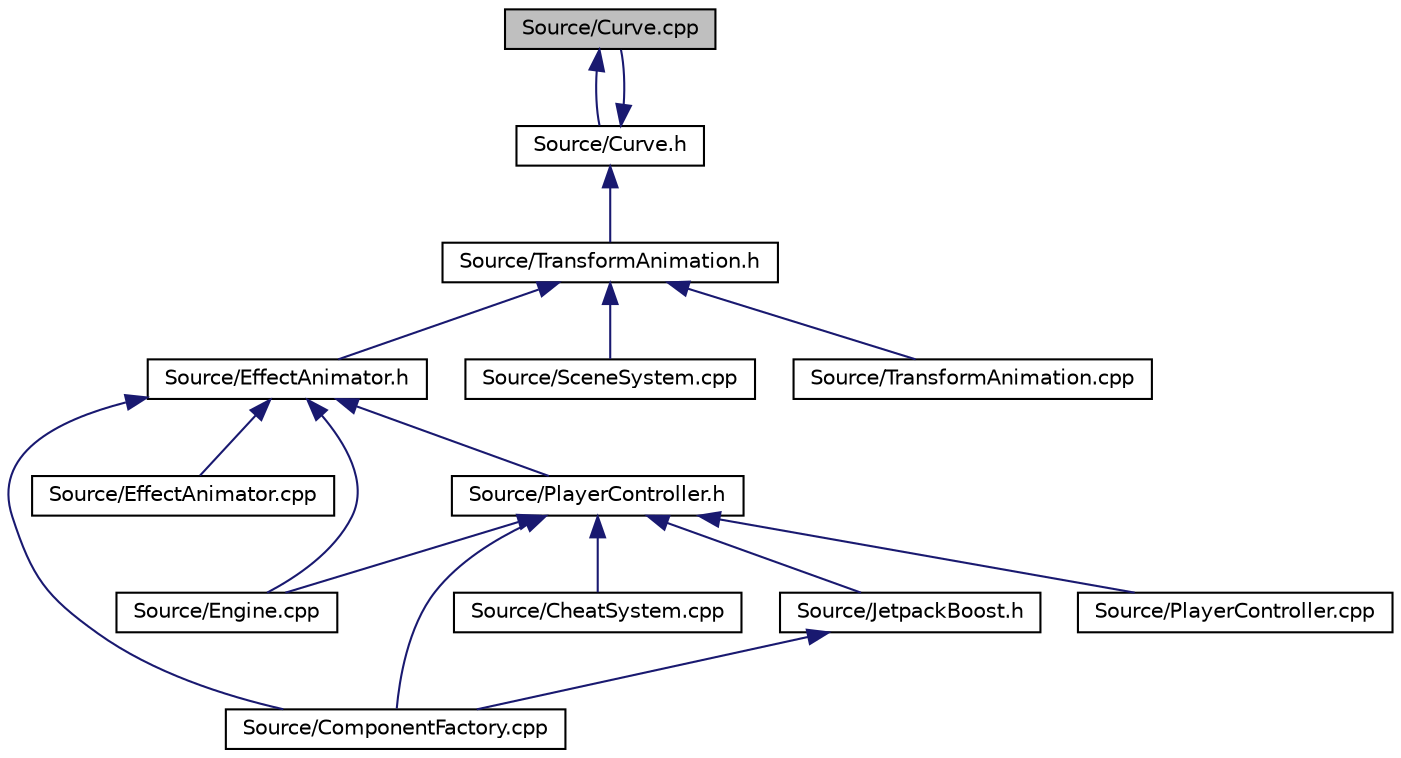 digraph "Source/Curve.cpp"
{
 // LATEX_PDF_SIZE
  edge [fontname="Helvetica",fontsize="10",labelfontname="Helvetica",labelfontsize="10"];
  node [fontname="Helvetica",fontsize="10",shape=record];
  Node1 [label="Source/Curve.cpp",height=0.2,width=0.4,color="black", fillcolor="grey75", style="filled", fontcolor="black",tooltip="class for interpolating between sequences of values"];
  Node1 -> Node2 [dir="back",color="midnightblue",fontsize="10",style="solid",fontname="Helvetica"];
  Node2 [label="Source/Curve.h",height=0.2,width=0.4,color="black", fillcolor="white", style="filled",URL="$Curve_8h.html",tooltip="class for interpolating between sequences of values"];
  Node2 -> Node1 [dir="back",color="midnightblue",fontsize="10",style="solid",fontname="Helvetica"];
  Node2 -> Node3 [dir="back",color="midnightblue",fontsize="10",style="solid",fontname="Helvetica"];
  Node3 [label="Source/TransformAnimation.h",height=0.2,width=0.4,color="black", fillcolor="white", style="filled",URL="$TransformAnimation_8h.html",tooltip="Asset that animates a Transform with Curves."];
  Node3 -> Node4 [dir="back",color="midnightblue",fontsize="10",style="solid",fontname="Helvetica"];
  Node4 [label="Source/EffectAnimator.h",height=0.2,width=0.4,color="black", fillcolor="white", style="filled",URL="$EffectAnimator_8h.html",tooltip="Component that animates a Transform's matrix."];
  Node4 -> Node5 [dir="back",color="midnightblue",fontsize="10",style="solid",fontname="Helvetica"];
  Node5 [label="Source/ComponentFactory.cpp",height=0.2,width=0.4,color="black", fillcolor="white", style="filled",URL="$ComponentFactory_8cpp.html",tooltip="Definitions for the component factory class."];
  Node4 -> Node6 [dir="back",color="midnightblue",fontsize="10",style="solid",fontname="Helvetica"];
  Node6 [label="Source/EffectAnimator.cpp",height=0.2,width=0.4,color="black", fillcolor="white", style="filled",URL="$EffectAnimator_8cpp.html",tooltip="Component that animates a Transform's matrix."];
  Node4 -> Node7 [dir="back",color="midnightblue",fontsize="10",style="solid",fontname="Helvetica"];
  Node7 [label="Source/Engine.cpp",height=0.2,width=0.4,color="black", fillcolor="white", style="filled",URL="$Engine_8cpp.html",tooltip="Engine class."];
  Node4 -> Node8 [dir="back",color="midnightblue",fontsize="10",style="solid",fontname="Helvetica"];
  Node8 [label="Source/PlayerController.h",height=0.2,width=0.4,color="black", fillcolor="white", style="filled",URL="$PlayerController_8h.html",tooltip="PlayerController Behaviour Class."];
  Node8 -> Node9 [dir="back",color="midnightblue",fontsize="10",style="solid",fontname="Helvetica"];
  Node9 [label="Source/CheatSystem.cpp",height=0.2,width=0.4,color="black", fillcolor="white", style="filled",URL="$CheatSystem_8cpp.html",tooltip="CheatSystem Class definition."];
  Node8 -> Node5 [dir="back",color="midnightblue",fontsize="10",style="solid",fontname="Helvetica"];
  Node8 -> Node7 [dir="back",color="midnightblue",fontsize="10",style="solid",fontname="Helvetica"];
  Node8 -> Node10 [dir="back",color="midnightblue",fontsize="10",style="solid",fontname="Helvetica"];
  Node10 [label="Source/JetpackBoost.h",height=0.2,width=0.4,color="black", fillcolor="white", style="filled",URL="$JetpackBoost_8h_source.html",tooltip=" "];
  Node10 -> Node5 [dir="back",color="midnightblue",fontsize="10",style="solid",fontname="Helvetica"];
  Node8 -> Node11 [dir="back",color="midnightblue",fontsize="10",style="solid",fontname="Helvetica"];
  Node11 [label="Source/PlayerController.cpp",height=0.2,width=0.4,color="black", fillcolor="white", style="filled",URL="$PlayerController_8cpp.html",tooltip="PlayerController Behaviour Class."];
  Node3 -> Node12 [dir="back",color="midnightblue",fontsize="10",style="solid",fontname="Helvetica"];
  Node12 [label="Source/SceneSystem.cpp",height=0.2,width=0.4,color="black", fillcolor="white", style="filled",URL="$SceneSystem_8cpp.html",tooltip="handles the process of resetting and changing scenes"];
  Node3 -> Node13 [dir="back",color="midnightblue",fontsize="10",style="solid",fontname="Helvetica"];
  Node13 [label="Source/TransformAnimation.cpp",height=0.2,width=0.4,color="black", fillcolor="white", style="filled",URL="$TransformAnimation_8cpp.html",tooltip="Asset that animates a Transform with Curves."];
}
